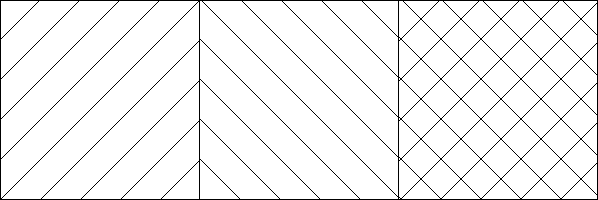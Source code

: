 size(0,100);
import patterns;

add("hatch",hatch());
add("hatchback",hatch(NW));
add("crosshatch",crosshatch());

filldraw(unitsquare,pattern("hatch"));
filldraw(shift(1,0)*unitsquare,pattern("hatchback"));
filldraw(shift(2,0)*unitsquare,pattern("crosshatch"));
shipout();
